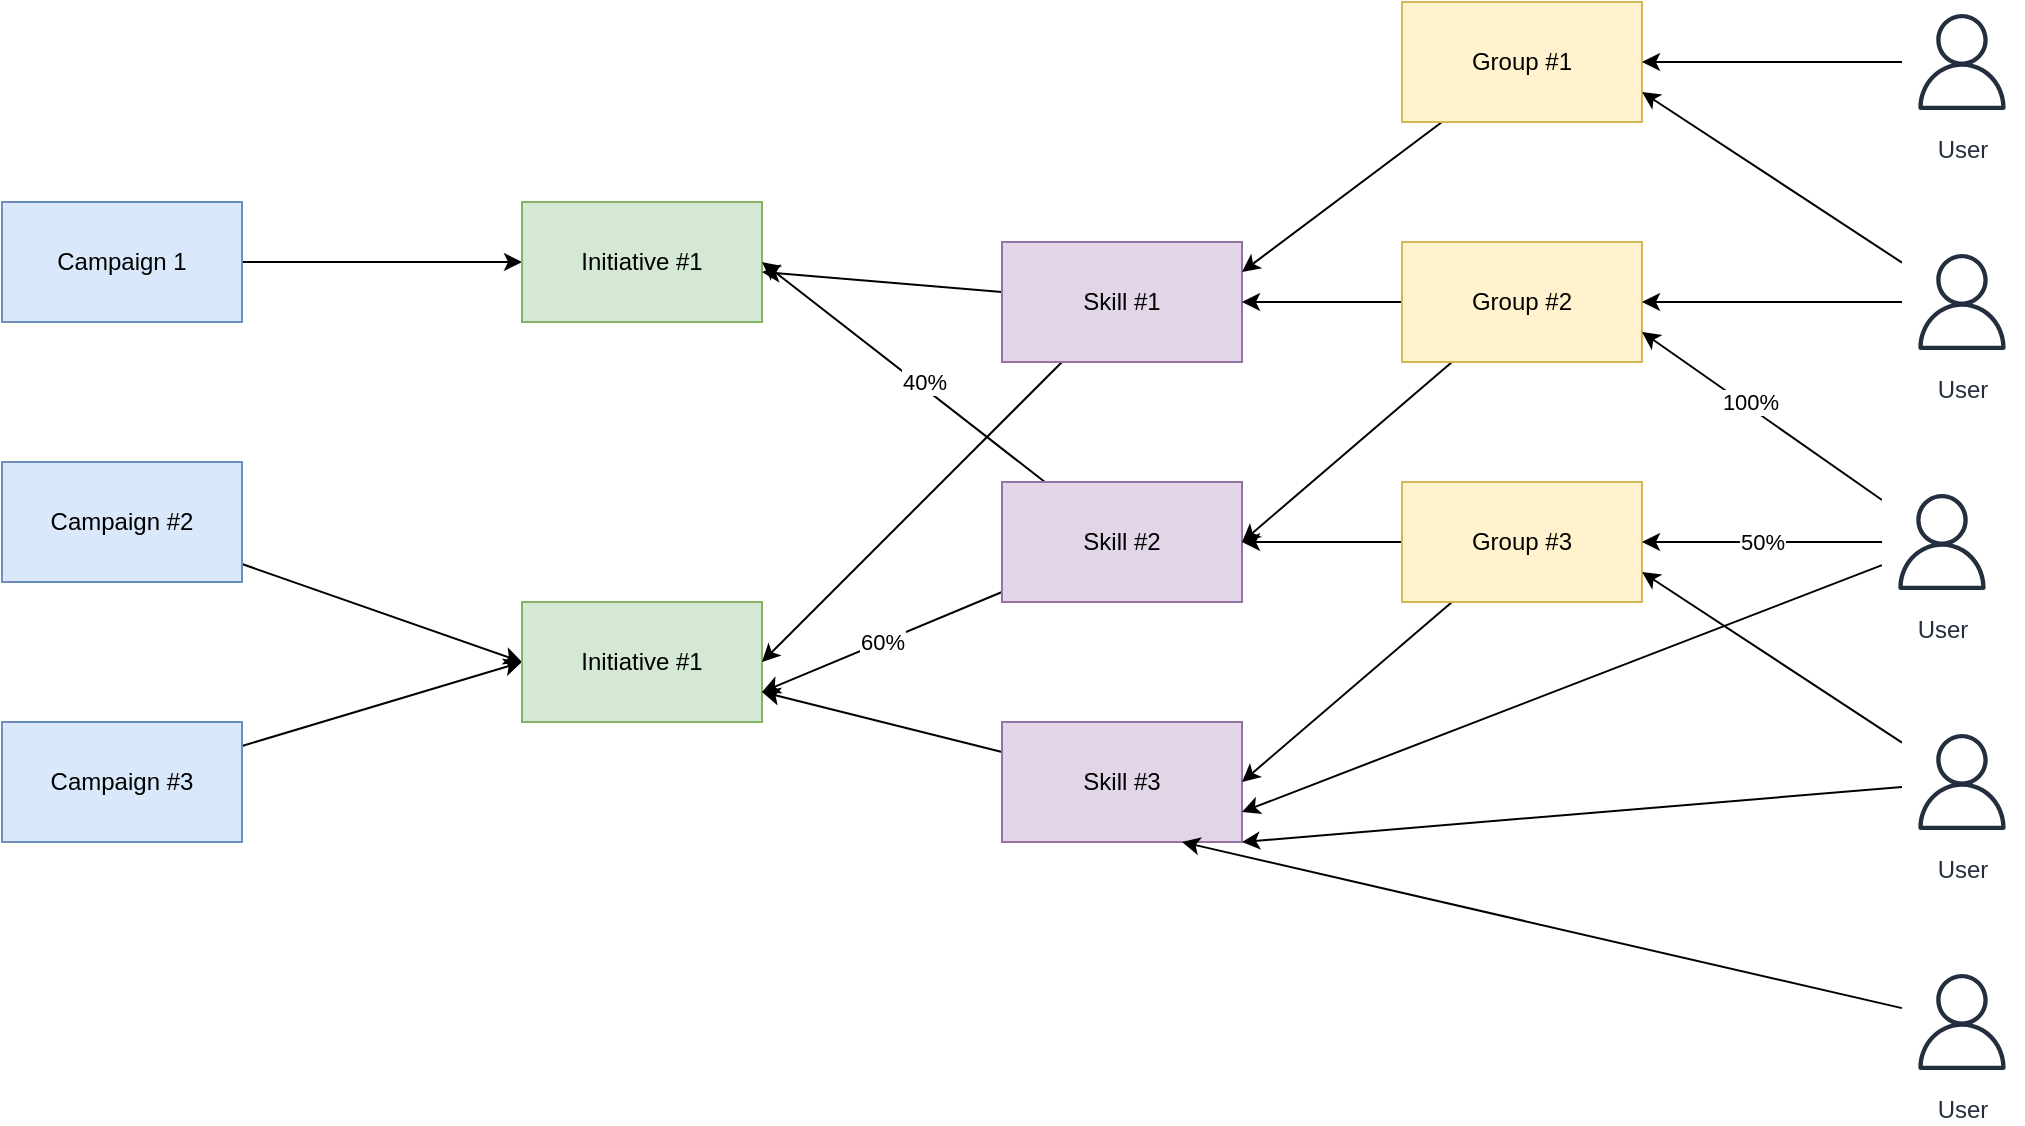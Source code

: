 <mxfile version="17.1.3" type="github">
  <diagram id="9pFdRmnQBV4P3BUQiRhb" name="Page-1">
    <mxGraphModel dx="2057" dy="1052" grid="1" gridSize="10" guides="1" tooltips="1" connect="1" arrows="1" fold="1" page="1" pageScale="1" pageWidth="1100" pageHeight="850" math="0" shadow="0">
      <root>
        <mxCell id="0" />
        <mxCell id="1" parent="0" />
        <mxCell id="2Cg7c1O2eNHoICknstYF-7" style="edgeStyle=orthogonalEdgeStyle;rounded=0;orthogonalLoop=1;jettySize=auto;html=1;entryX=0;entryY=0.5;entryDx=0;entryDy=0;" edge="1" parent="1" source="2Cg7c1O2eNHoICknstYF-1" target="2Cg7c1O2eNHoICknstYF-4">
          <mxGeometry relative="1" as="geometry" />
        </mxCell>
        <mxCell id="2Cg7c1O2eNHoICknstYF-1" value="Campaign 1" style="rounded=0;whiteSpace=wrap;html=1;fillColor=#dae8fc;strokeColor=#6c8ebf;" vertex="1" parent="1">
          <mxGeometry x="60" y="140" width="120" height="60" as="geometry" />
        </mxCell>
        <mxCell id="2Cg7c1O2eNHoICknstYF-8" style="rounded=0;orthogonalLoop=1;jettySize=auto;html=1;entryX=0;entryY=0.5;entryDx=0;entryDy=0;" edge="1" parent="1" source="2Cg7c1O2eNHoICknstYF-2" target="2Cg7c1O2eNHoICknstYF-5">
          <mxGeometry relative="1" as="geometry" />
        </mxCell>
        <mxCell id="2Cg7c1O2eNHoICknstYF-2" value="Campaign #2" style="rounded=0;whiteSpace=wrap;html=1;fillColor=#dae8fc;strokeColor=#6c8ebf;" vertex="1" parent="1">
          <mxGeometry x="60" y="270" width="120" height="60" as="geometry" />
        </mxCell>
        <mxCell id="2Cg7c1O2eNHoICknstYF-9" style="rounded=0;orthogonalLoop=1;jettySize=auto;html=1;" edge="1" parent="1" source="2Cg7c1O2eNHoICknstYF-3">
          <mxGeometry relative="1" as="geometry">
            <mxPoint x="320" y="370" as="targetPoint" />
          </mxGeometry>
        </mxCell>
        <mxCell id="2Cg7c1O2eNHoICknstYF-3" value="Campaign #3" style="rounded=0;whiteSpace=wrap;html=1;fillColor=#dae8fc;strokeColor=#6c8ebf;" vertex="1" parent="1">
          <mxGeometry x="60" y="400" width="120" height="60" as="geometry" />
        </mxCell>
        <mxCell id="2Cg7c1O2eNHoICknstYF-4" value="Initiative #1" style="rounded=0;whiteSpace=wrap;html=1;fillColor=#d5e8d4;strokeColor=#82b366;" vertex="1" parent="1">
          <mxGeometry x="320" y="140" width="120" height="60" as="geometry" />
        </mxCell>
        <mxCell id="2Cg7c1O2eNHoICknstYF-5" value="Initiative #1" style="rounded=0;whiteSpace=wrap;html=1;fillColor=#d5e8d4;strokeColor=#82b366;" vertex="1" parent="1">
          <mxGeometry x="320" y="340" width="120" height="60" as="geometry" />
        </mxCell>
        <mxCell id="2Cg7c1O2eNHoICknstYF-18" style="edgeStyle=none;rounded=0;orthogonalLoop=1;jettySize=auto;html=1;" edge="1" parent="1" source="2Cg7c1O2eNHoICknstYF-10" target="2Cg7c1O2eNHoICknstYF-4">
          <mxGeometry relative="1" as="geometry" />
        </mxCell>
        <mxCell id="2Cg7c1O2eNHoICknstYF-19" style="edgeStyle=none;rounded=0;orthogonalLoop=1;jettySize=auto;html=1;entryX=1;entryY=0.5;entryDx=0;entryDy=0;" edge="1" parent="1" source="2Cg7c1O2eNHoICknstYF-10" target="2Cg7c1O2eNHoICknstYF-5">
          <mxGeometry relative="1" as="geometry" />
        </mxCell>
        <mxCell id="2Cg7c1O2eNHoICknstYF-10" value="Skill #1" style="rounded=0;whiteSpace=wrap;html=1;fillColor=#e1d5e7;strokeColor=#9673a6;" vertex="1" parent="1">
          <mxGeometry x="560" y="160" width="120" height="60" as="geometry" />
        </mxCell>
        <mxCell id="2Cg7c1O2eNHoICknstYF-20" style="edgeStyle=none;rounded=0;orthogonalLoop=1;jettySize=auto;html=1;entryX=1;entryY=0.5;entryDx=0;entryDy=0;" edge="1" parent="1" source="2Cg7c1O2eNHoICknstYF-11" target="2Cg7c1O2eNHoICknstYF-4">
          <mxGeometry relative="1" as="geometry" />
        </mxCell>
        <mxCell id="2Cg7c1O2eNHoICknstYF-41" value="40%" style="edgeLabel;html=1;align=center;verticalAlign=middle;resizable=0;points=[];" vertex="1" connectable="0" parent="2Cg7c1O2eNHoICknstYF-20">
          <mxGeometry x="-0.116" y="-2" relative="1" as="geometry">
            <mxPoint as="offset" />
          </mxGeometry>
        </mxCell>
        <mxCell id="2Cg7c1O2eNHoICknstYF-21" value="60%" style="edgeStyle=none;rounded=0;orthogonalLoop=1;jettySize=auto;html=1;entryX=1;entryY=0.75;entryDx=0;entryDy=0;" edge="1" parent="1" source="2Cg7c1O2eNHoICknstYF-11" target="2Cg7c1O2eNHoICknstYF-5">
          <mxGeometry relative="1" as="geometry" />
        </mxCell>
        <mxCell id="2Cg7c1O2eNHoICknstYF-11" value="Skill #2" style="rounded=0;whiteSpace=wrap;html=1;fillColor=#e1d5e7;strokeColor=#9673a6;" vertex="1" parent="1">
          <mxGeometry x="560" y="280" width="120" height="60" as="geometry" />
        </mxCell>
        <mxCell id="2Cg7c1O2eNHoICknstYF-22" style="edgeStyle=none;rounded=0;orthogonalLoop=1;jettySize=auto;html=1;" edge="1" parent="1" source="2Cg7c1O2eNHoICknstYF-12" target="2Cg7c1O2eNHoICknstYF-5">
          <mxGeometry relative="1" as="geometry" />
        </mxCell>
        <mxCell id="2Cg7c1O2eNHoICknstYF-12" value="Skill #3" style="rounded=0;whiteSpace=wrap;html=1;fillColor=#e1d5e7;strokeColor=#9673a6;" vertex="1" parent="1">
          <mxGeometry x="560" y="400" width="120" height="60" as="geometry" />
        </mxCell>
        <mxCell id="2Cg7c1O2eNHoICknstYF-23" style="edgeStyle=none;rounded=0;orthogonalLoop=1;jettySize=auto;html=1;entryX=1;entryY=0.25;entryDx=0;entryDy=0;" edge="1" parent="1" source="2Cg7c1O2eNHoICknstYF-13" target="2Cg7c1O2eNHoICknstYF-10">
          <mxGeometry relative="1" as="geometry" />
        </mxCell>
        <mxCell id="2Cg7c1O2eNHoICknstYF-13" value="Group #1" style="rounded=0;whiteSpace=wrap;html=1;fillColor=#fff2cc;strokeColor=#d6b656;" vertex="1" parent="1">
          <mxGeometry x="760" y="40" width="120" height="60" as="geometry" />
        </mxCell>
        <mxCell id="2Cg7c1O2eNHoICknstYF-24" style="edgeStyle=none;rounded=0;orthogonalLoop=1;jettySize=auto;html=1;" edge="1" parent="1" source="2Cg7c1O2eNHoICknstYF-14" target="2Cg7c1O2eNHoICknstYF-10">
          <mxGeometry relative="1" as="geometry" />
        </mxCell>
        <mxCell id="2Cg7c1O2eNHoICknstYF-25" style="edgeStyle=none;rounded=0;orthogonalLoop=1;jettySize=auto;html=1;entryX=1;entryY=0.5;entryDx=0;entryDy=0;" edge="1" parent="1" source="2Cg7c1O2eNHoICknstYF-14" target="2Cg7c1O2eNHoICknstYF-11">
          <mxGeometry relative="1" as="geometry" />
        </mxCell>
        <mxCell id="2Cg7c1O2eNHoICknstYF-14" value="Group #2" style="rounded=0;whiteSpace=wrap;html=1;fillColor=#fff2cc;strokeColor=#d6b656;" vertex="1" parent="1">
          <mxGeometry x="760" y="160" width="120" height="60" as="geometry" />
        </mxCell>
        <mxCell id="2Cg7c1O2eNHoICknstYF-26" style="edgeStyle=none;rounded=0;orthogonalLoop=1;jettySize=auto;html=1;" edge="1" parent="1" source="2Cg7c1O2eNHoICknstYF-15" target="2Cg7c1O2eNHoICknstYF-11">
          <mxGeometry relative="1" as="geometry" />
        </mxCell>
        <mxCell id="2Cg7c1O2eNHoICknstYF-27" style="edgeStyle=none;rounded=0;orthogonalLoop=1;jettySize=auto;html=1;entryX=1;entryY=0.5;entryDx=0;entryDy=0;" edge="1" parent="1" source="2Cg7c1O2eNHoICknstYF-15" target="2Cg7c1O2eNHoICknstYF-12">
          <mxGeometry relative="1" as="geometry" />
        </mxCell>
        <mxCell id="2Cg7c1O2eNHoICknstYF-15" value="Group #3" style="rounded=0;whiteSpace=wrap;html=1;fillColor=#fff2cc;strokeColor=#d6b656;" vertex="1" parent="1">
          <mxGeometry x="760" y="280" width="120" height="60" as="geometry" />
        </mxCell>
        <mxCell id="2Cg7c1O2eNHoICknstYF-17" style="edgeStyle=none;rounded=0;orthogonalLoop=1;jettySize=auto;html=1;entryX=1;entryY=0.5;entryDx=0;entryDy=0;" edge="1" parent="1" source="2Cg7c1O2eNHoICknstYF-16" target="2Cg7c1O2eNHoICknstYF-13">
          <mxGeometry relative="1" as="geometry" />
        </mxCell>
        <mxCell id="2Cg7c1O2eNHoICknstYF-16" value="User" style="sketch=0;outlineConnect=0;fontColor=#232F3E;gradientColor=none;strokeColor=#232F3E;fillColor=#ffffff;dashed=0;verticalLabelPosition=bottom;verticalAlign=top;align=center;html=1;fontSize=12;fontStyle=0;aspect=fixed;shape=mxgraph.aws4.resourceIcon;resIcon=mxgraph.aws4.user;" vertex="1" parent="1">
          <mxGeometry x="1010" y="40" width="60" height="60" as="geometry" />
        </mxCell>
        <mxCell id="2Cg7c1O2eNHoICknstYF-29" style="edgeStyle=none;rounded=0;orthogonalLoop=1;jettySize=auto;html=1;entryX=1;entryY=0.75;entryDx=0;entryDy=0;" edge="1" parent="1" source="2Cg7c1O2eNHoICknstYF-28" target="2Cg7c1O2eNHoICknstYF-13">
          <mxGeometry relative="1" as="geometry" />
        </mxCell>
        <mxCell id="2Cg7c1O2eNHoICknstYF-30" style="edgeStyle=none;rounded=0;orthogonalLoop=1;jettySize=auto;html=1;" edge="1" parent="1" source="2Cg7c1O2eNHoICknstYF-28" target="2Cg7c1O2eNHoICknstYF-14">
          <mxGeometry relative="1" as="geometry" />
        </mxCell>
        <mxCell id="2Cg7c1O2eNHoICknstYF-28" value="User" style="sketch=0;outlineConnect=0;fontColor=#232F3E;gradientColor=none;strokeColor=#232F3E;fillColor=#ffffff;dashed=0;verticalLabelPosition=bottom;verticalAlign=top;align=center;html=1;fontSize=12;fontStyle=0;aspect=fixed;shape=mxgraph.aws4.resourceIcon;resIcon=mxgraph.aws4.user;" vertex="1" parent="1">
          <mxGeometry x="1010" y="160" width="60" height="60" as="geometry" />
        </mxCell>
        <mxCell id="2Cg7c1O2eNHoICknstYF-32" style="edgeStyle=none;rounded=0;orthogonalLoop=1;jettySize=auto;html=1;entryX=1;entryY=0.75;entryDx=0;entryDy=0;" edge="1" parent="1" source="2Cg7c1O2eNHoICknstYF-31" target="2Cg7c1O2eNHoICknstYF-14">
          <mxGeometry relative="1" as="geometry" />
        </mxCell>
        <mxCell id="2Cg7c1O2eNHoICknstYF-34" value="100%" style="edgeLabel;html=1;align=center;verticalAlign=middle;resizable=0;points=[];" vertex="1" connectable="0" parent="2Cg7c1O2eNHoICknstYF-32">
          <mxGeometry x="0.141" y="-3" relative="1" as="geometry">
            <mxPoint y="1" as="offset" />
          </mxGeometry>
        </mxCell>
        <mxCell id="2Cg7c1O2eNHoICknstYF-33" value="50%" style="edgeStyle=none;rounded=0;orthogonalLoop=1;jettySize=auto;html=1;" edge="1" parent="1" source="2Cg7c1O2eNHoICknstYF-31" target="2Cg7c1O2eNHoICknstYF-15">
          <mxGeometry relative="1" as="geometry" />
        </mxCell>
        <mxCell id="2Cg7c1O2eNHoICknstYF-35" style="edgeStyle=none;rounded=0;orthogonalLoop=1;jettySize=auto;html=1;entryX=1;entryY=0.75;entryDx=0;entryDy=0;" edge="1" parent="1" source="2Cg7c1O2eNHoICknstYF-31" target="2Cg7c1O2eNHoICknstYF-12">
          <mxGeometry relative="1" as="geometry" />
        </mxCell>
        <mxCell id="2Cg7c1O2eNHoICknstYF-31" value="User" style="sketch=0;outlineConnect=0;fontColor=#232F3E;gradientColor=none;strokeColor=#232F3E;fillColor=#ffffff;dashed=0;verticalLabelPosition=bottom;verticalAlign=top;align=center;html=1;fontSize=12;fontStyle=0;aspect=fixed;shape=mxgraph.aws4.resourceIcon;resIcon=mxgraph.aws4.user;" vertex="1" parent="1">
          <mxGeometry x="1000" y="280" width="60" height="60" as="geometry" />
        </mxCell>
        <mxCell id="2Cg7c1O2eNHoICknstYF-37" style="edgeStyle=none;rounded=0;orthogonalLoop=1;jettySize=auto;html=1;entryX=1;entryY=0.75;entryDx=0;entryDy=0;" edge="1" parent="1" source="2Cg7c1O2eNHoICknstYF-36" target="2Cg7c1O2eNHoICknstYF-15">
          <mxGeometry relative="1" as="geometry" />
        </mxCell>
        <mxCell id="2Cg7c1O2eNHoICknstYF-38" style="edgeStyle=none;rounded=0;orthogonalLoop=1;jettySize=auto;html=1;entryX=1;entryY=1;entryDx=0;entryDy=0;" edge="1" parent="1" source="2Cg7c1O2eNHoICknstYF-36" target="2Cg7c1O2eNHoICknstYF-12">
          <mxGeometry relative="1" as="geometry" />
        </mxCell>
        <mxCell id="2Cg7c1O2eNHoICknstYF-36" value="User" style="sketch=0;outlineConnect=0;fontColor=#232F3E;gradientColor=none;strokeColor=#232F3E;fillColor=#ffffff;dashed=0;verticalLabelPosition=bottom;verticalAlign=top;align=center;html=1;fontSize=12;fontStyle=0;aspect=fixed;shape=mxgraph.aws4.resourceIcon;resIcon=mxgraph.aws4.user;" vertex="1" parent="1">
          <mxGeometry x="1010" y="400" width="60" height="60" as="geometry" />
        </mxCell>
        <mxCell id="2Cg7c1O2eNHoICknstYF-40" style="edgeStyle=none;rounded=0;orthogonalLoop=1;jettySize=auto;html=1;entryX=0.75;entryY=1;entryDx=0;entryDy=0;" edge="1" parent="1" source="2Cg7c1O2eNHoICknstYF-39" target="2Cg7c1O2eNHoICknstYF-12">
          <mxGeometry relative="1" as="geometry" />
        </mxCell>
        <mxCell id="2Cg7c1O2eNHoICknstYF-39" value="User" style="sketch=0;outlineConnect=0;fontColor=#232F3E;gradientColor=none;strokeColor=#232F3E;fillColor=#ffffff;dashed=0;verticalLabelPosition=bottom;verticalAlign=top;align=center;html=1;fontSize=12;fontStyle=0;aspect=fixed;shape=mxgraph.aws4.resourceIcon;resIcon=mxgraph.aws4.user;" vertex="1" parent="1">
          <mxGeometry x="1010" y="520" width="60" height="60" as="geometry" />
        </mxCell>
      </root>
    </mxGraphModel>
  </diagram>
</mxfile>
